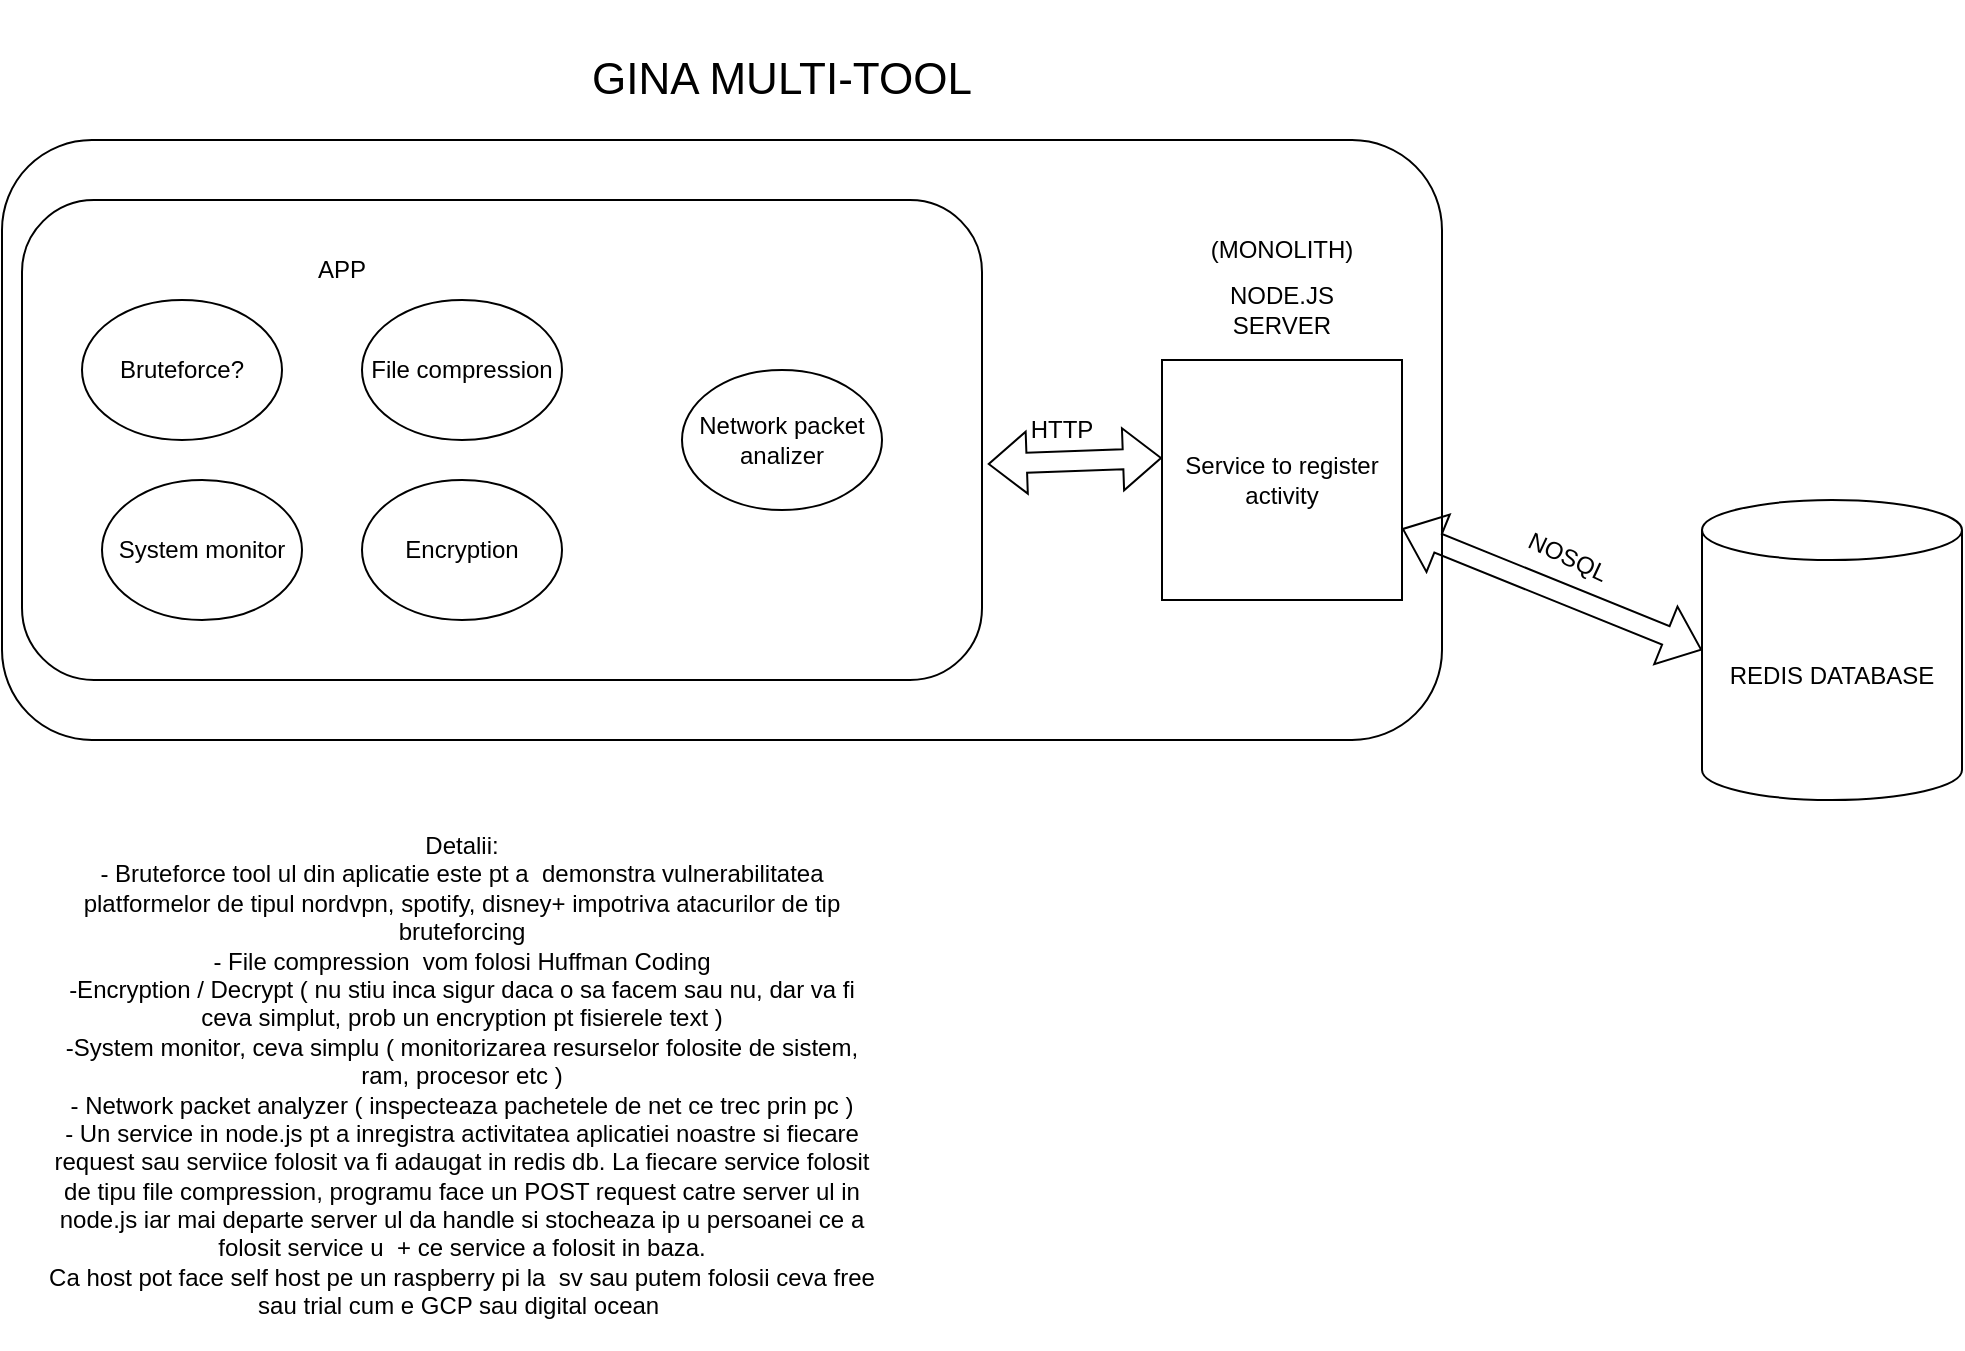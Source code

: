 <mxfile version="24.2.2" type="github">
  <diagram name="Page-1" id="3JUo0uPx40sTDKj1SOkp">
    <mxGraphModel dx="2049" dy="1123" grid="1" gridSize="10" guides="1" tooltips="1" connect="1" arrows="1" fold="1" page="1" pageScale="1" pageWidth="827" pageHeight="1169" math="0" shadow="0">
      <root>
        <mxCell id="0" />
        <mxCell id="1" parent="0" />
        <mxCell id="rpqOgKVhTrQ376piV0AC-1" value="" style="rounded=1;whiteSpace=wrap;html=1;" vertex="1" parent="1">
          <mxGeometry x="110" y="260" width="720" height="300" as="geometry" />
        </mxCell>
        <mxCell id="rpqOgKVhTrQ376piV0AC-2" value="&lt;font style=&quot;font-size: 22px;&quot;&gt;GINA MULTI-TOOL&lt;/font&gt;" style="text;html=1;align=center;verticalAlign=middle;whiteSpace=wrap;rounded=0;" vertex="1" parent="1">
          <mxGeometry x="360" y="190" width="280" height="80" as="geometry" />
        </mxCell>
        <mxCell id="rpqOgKVhTrQ376piV0AC-4" value="" style="rounded=1;whiteSpace=wrap;html=1;" vertex="1" parent="1">
          <mxGeometry x="120" y="290" width="480" height="240" as="geometry" />
        </mxCell>
        <mxCell id="rpqOgKVhTrQ376piV0AC-5" value="APP" style="text;html=1;align=center;verticalAlign=middle;whiteSpace=wrap;rounded=0;" vertex="1" parent="1">
          <mxGeometry x="250" y="310" width="60" height="30" as="geometry" />
        </mxCell>
        <mxCell id="rpqOgKVhTrQ376piV0AC-6" value="Bruteforce?" style="ellipse;whiteSpace=wrap;html=1;" vertex="1" parent="1">
          <mxGeometry x="150" y="340" width="100" height="70" as="geometry" />
        </mxCell>
        <mxCell id="rpqOgKVhTrQ376piV0AC-7" value="File compression" style="ellipse;whiteSpace=wrap;html=1;" vertex="1" parent="1">
          <mxGeometry x="290" y="340" width="100" height="70" as="geometry" />
        </mxCell>
        <mxCell id="rpqOgKVhTrQ376piV0AC-8" value="System monitor" style="ellipse;whiteSpace=wrap;html=1;" vertex="1" parent="1">
          <mxGeometry x="160" y="430" width="100" height="70" as="geometry" />
        </mxCell>
        <mxCell id="rpqOgKVhTrQ376piV0AC-9" value="Encryption" style="ellipse;whiteSpace=wrap;html=1;" vertex="1" parent="1">
          <mxGeometry x="290" y="430" width="100" height="70" as="geometry" />
        </mxCell>
        <mxCell id="rpqOgKVhTrQ376piV0AC-10" value="Network packet analizer" style="ellipse;whiteSpace=wrap;html=1;" vertex="1" parent="1">
          <mxGeometry x="450" y="375" width="100" height="70" as="geometry" />
        </mxCell>
        <mxCell id="rpqOgKVhTrQ376piV0AC-11" value="Service to register activity" style="whiteSpace=wrap;html=1;aspect=fixed;" vertex="1" parent="1">
          <mxGeometry x="690" y="370" width="120" height="120" as="geometry" />
        </mxCell>
        <mxCell id="rpqOgKVhTrQ376piV0AC-12" value="" style="shape=flexArrow;endArrow=classic;startArrow=classic;html=1;rounded=0;entryX=0;entryY=0.408;entryDx=0;entryDy=0;entryPerimeter=0;exitX=1.006;exitY=0.55;exitDx=0;exitDy=0;exitPerimeter=0;" edge="1" parent="1" source="rpqOgKVhTrQ376piV0AC-4" target="rpqOgKVhTrQ376piV0AC-11">
          <mxGeometry width="100" height="100" relative="1" as="geometry">
            <mxPoint x="600" y="415" as="sourcePoint" />
            <mxPoint x="660" y="410" as="targetPoint" />
          </mxGeometry>
        </mxCell>
        <mxCell id="rpqOgKVhTrQ376piV0AC-13" value="HTTP" style="text;html=1;align=center;verticalAlign=middle;whiteSpace=wrap;rounded=0;" vertex="1" parent="1">
          <mxGeometry x="610" y="390" width="60" height="30" as="geometry" />
        </mxCell>
        <mxCell id="rpqOgKVhTrQ376piV0AC-14" value="NODE.JS SERVER" style="text;html=1;align=center;verticalAlign=middle;whiteSpace=wrap;rounded=0;" vertex="1" parent="1">
          <mxGeometry x="710" y="315" width="80" height="60" as="geometry" />
        </mxCell>
        <mxCell id="rpqOgKVhTrQ376piV0AC-15" value="REDIS DATABASE" style="shape=cylinder3;whiteSpace=wrap;html=1;boundedLbl=1;backgroundOutline=1;size=15;" vertex="1" parent="1">
          <mxGeometry x="960" y="440" width="130" height="150" as="geometry" />
        </mxCell>
        <mxCell id="rpqOgKVhTrQ376piV0AC-17" value="" style="shape=flexArrow;endArrow=classic;startArrow=classic;html=1;rounded=0;entryX=0;entryY=0.5;entryDx=0;entryDy=0;entryPerimeter=0;" edge="1" parent="1" source="rpqOgKVhTrQ376piV0AC-11" target="rpqOgKVhTrQ376piV0AC-15">
          <mxGeometry width="100" height="100" relative="1" as="geometry">
            <mxPoint x="810" y="445" as="sourcePoint" />
            <mxPoint x="910" y="345" as="targetPoint" />
          </mxGeometry>
        </mxCell>
        <mxCell id="rpqOgKVhTrQ376piV0AC-18" value="NOSQL&lt;div&gt;&lt;br&gt;&lt;/div&gt;" style="text;html=1;align=center;verticalAlign=middle;whiteSpace=wrap;rounded=0;rotation=25;" vertex="1" parent="1">
          <mxGeometry x="860" y="460" width="60" height="30" as="geometry" />
        </mxCell>
        <mxCell id="rpqOgKVhTrQ376piV0AC-19" value="(MONOLITH)" style="text;html=1;align=center;verticalAlign=middle;whiteSpace=wrap;rounded=0;" vertex="1" parent="1">
          <mxGeometry x="700" y="300" width="100" height="30" as="geometry" />
        </mxCell>
        <mxCell id="rpqOgKVhTrQ376piV0AC-20" value="Detalii:&lt;div&gt;- Bruteforce tool ul din aplicatie este pt a&amp;nbsp; demonstra vulnerabilitatea platformelor de tipul nordvpn, spotify, disney+ impotriva atacurilor de tip bruteforcing&lt;/div&gt;&lt;div&gt;- File compression&amp;nbsp; vom folosi Huffman Coding&lt;/div&gt;&lt;div&gt;-Encryption / Decrypt ( nu stiu inca sigur daca o sa facem sau nu, dar va fi ceva simplut, prob un encryption pt fisierele text )&lt;/div&gt;&lt;div&gt;-System monitor, ceva simplu ( monitorizarea resurselor folosite de sistem, ram, procesor etc )&lt;/div&gt;&lt;div&gt;- Network packet analyzer ( inspecteaza pachetele de net ce trec prin pc )&lt;/div&gt;&lt;div&gt;- Un service in node.js pt a inregistra activitatea aplicatiei noastre si fiecare request sau serviice folosit va fi adaugat in redis db. La fiecare service folosit de tipu file compression, programu face un POST request catre server ul in node.js iar mai departe server ul da handle si stocheaza ip u persoanei ce a folosit service u&amp;nbsp; + ce service a folosit in baza.&lt;/div&gt;&lt;div&gt;Ca host pot face self host pe un raspberry pi la&amp;nbsp; sv sau putem folosii ceva free sau trial cum e GCP sau digital ocean&amp;nbsp;&lt;/div&gt;&lt;div&gt;&lt;br&gt;&lt;/div&gt;" style="text;html=1;align=center;verticalAlign=middle;whiteSpace=wrap;rounded=0;" vertex="1" parent="1">
          <mxGeometry x="130" y="620" width="420" height="230" as="geometry" />
        </mxCell>
      </root>
    </mxGraphModel>
  </diagram>
</mxfile>
